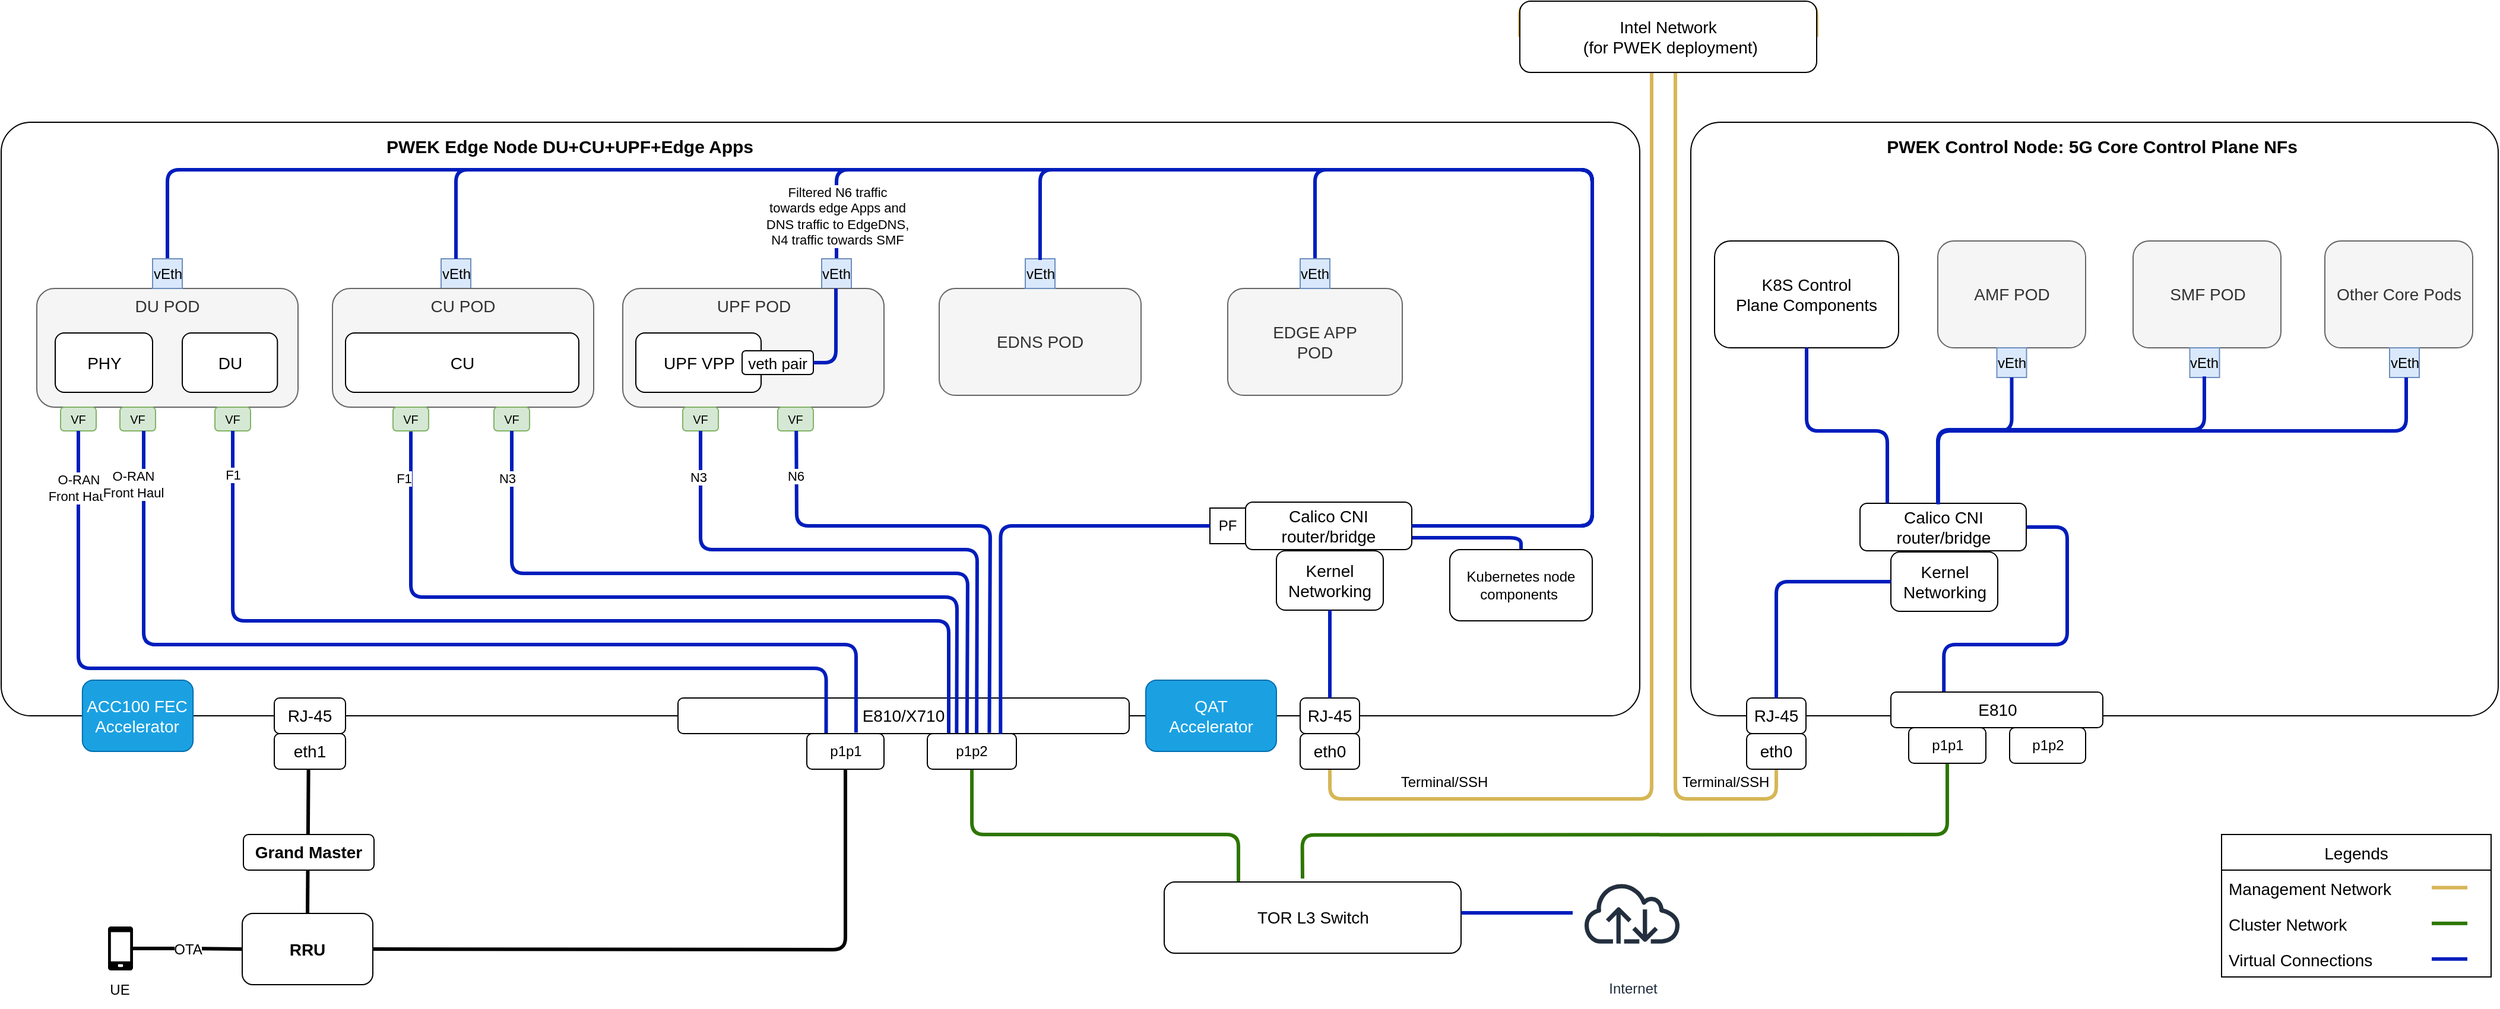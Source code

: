 <mxfile version="20.0.2" type="device"><diagram id="FZH89OPV1URuSBOvsEJ9" name="Page-1"><mxGraphModel dx="2497" dy="149" grid="1" gridSize="10" guides="1" tooltips="1" connect="1" arrows="1" fold="1" page="0" pageScale="1" pageWidth="850" pageHeight="1100" math="0" shadow="0"><root><mxCell id="0"/><mxCell id="1" parent="0"/><mxCell id="tF18ghRwfAUilyW4hajr-1" value="" style="rounded=1;whiteSpace=wrap;html=1;verticalAlign=top;fontSize=13;arcSize=5;" parent="1" vertex="1"><mxGeometry x="-610" y="1280" width="1380" height="500" as="geometry"/></mxCell><mxCell id="V8k-NkwLHBpVEHWcrVRd-5" value="&lt;span style=&quot;font-size: 14px&quot;&gt;E810/X710&lt;/span&gt;" style="rounded=1;whiteSpace=wrap;html=1;" parent="1" vertex="1"><mxGeometry x="-40" y="1765" width="380" height="30" as="geometry"/></mxCell><mxCell id="tF18ghRwfAUilyW4hajr-2" value="PWEK Edge Node DU+CU+UPF+Edge Apps" style="text;html=1;strokeColor=none;fillColor=none;align=center;verticalAlign=middle;whiteSpace=wrap;rounded=0;fontSize=15;fontStyle=1" parent="1" vertex="1"><mxGeometry x="-296" y="1290" width="330" height="20" as="geometry"/></mxCell><mxCell id="tF18ghRwfAUilyW4hajr-3" value="&lt;span style=&quot;font-size: 14px&quot;&gt;RJ-45&lt;/span&gt;" style="rounded=1;whiteSpace=wrap;html=1;" parent="1" vertex="1"><mxGeometry x="-380" y="1765" width="60" height="30" as="geometry"/></mxCell><mxCell id="tF18ghRwfAUilyW4hajr-4" value="EDNS POD" style="rounded=1;whiteSpace=wrap;html=1;fontSize=14;fillColor=#f5f5f5;strokeColor=#666666;verticalAlign=middle;fontColor=#333333;" parent="1" vertex="1"><mxGeometry x="180" y="1420" width="170" height="90" as="geometry"/></mxCell><mxCell id="tF18ghRwfAUilyW4hajr-5" value="EDGE APP&lt;br&gt;POD" style="rounded=1;whiteSpace=wrap;html=1;fontSize=14;fillColor=#f5f5f5;strokeColor=#666666;verticalAlign=middle;fontColor=#333333;" parent="1" vertex="1"><mxGeometry x="423" y="1420" width="147" height="90" as="geometry"/></mxCell><mxCell id="tF18ghRwfAUilyW4hajr-6" value="&lt;font style=&quot;font-size: 14px&quot;&gt;&lt;span&gt;&lt;span style=&quot;font-weight: normal&quot;&gt;QAT&lt;br&gt;Accelerator&lt;/span&gt;&lt;br&gt;&lt;/span&gt;&lt;/font&gt;" style="rounded=1;whiteSpace=wrap;html=1;fillColor=#1ba1e2;strokeColor=#006EAF;fontColor=#ffffff;fontStyle=1" parent="1" vertex="1"><mxGeometry x="354" y="1750" width="110" height="60" as="geometry"/></mxCell><mxCell id="tF18ghRwfAUilyW4hajr-7" value="&lt;font style=&quot;font-size: 14px&quot;&gt;ACC100 FEC&lt;br&gt;Accelerator&lt;br&gt;&lt;/font&gt;" style="rounded=1;whiteSpace=wrap;html=1;fillColor=#1ba1e2;strokeColor=#006EAF;fontColor=#ffffff;" parent="1" vertex="1"><mxGeometry x="-541.58" y="1750" width="93.16" height="60" as="geometry"/></mxCell><mxCell id="tF18ghRwfAUilyW4hajr-8" value="&lt;font style=&quot;font-size: 14px&quot;&gt;&lt;span style=&quot;font-weight: normal&quot;&gt;Kernel Networking&lt;/span&gt;&lt;/font&gt;" style="rounded=1;whiteSpace=wrap;html=1;fontStyle=1" parent="1" vertex="1"><mxGeometry x="464" y="1641" width="90" height="50" as="geometry"/></mxCell><mxCell id="tF18ghRwfAUilyW4hajr-9" style="edgeStyle=orthogonalEdgeStyle;rounded=1;orthogonalLoop=1;jettySize=auto;html=1;entryX=0.5;entryY=1;entryDx=0;entryDy=0;endArrow=none;endFill=0;strokeWidth=3;fillColor=#0050ef;strokeColor=#001DBC;" parent="1" source="tF18ghRwfAUilyW4hajr-15" target="tF18ghRwfAUilyW4hajr-31" edge="1"><mxGeometry relative="1" as="geometry"><Array as="points"><mxPoint x="730" y="1620"/><mxPoint x="730" y="1320"/><mxPoint x="94" y="1320"/></Array></mxGeometry></mxCell><mxCell id="tF18ghRwfAUilyW4hajr-10" value="Filtered N6 traffic&lt;br&gt;towards edge Apps and&lt;br&gt;DNS traffic to EdgeDNS, &lt;br&gt;N4 traffic towards SMF" style="edgeLabel;html=1;align=center;verticalAlign=middle;resizable=0;points=[];" parent="tF18ghRwfAUilyW4hajr-9" vertex="1" connectable="0"><mxGeometry x="0.915" y="-1" relative="1" as="geometry"><mxPoint x="1" y="-11" as="offset"/></mxGeometry></mxCell><mxCell id="tF18ghRwfAUilyW4hajr-11" style="edgeStyle=orthogonalEdgeStyle;rounded=1;orthogonalLoop=1;jettySize=auto;html=1;entryX=0.5;entryY=0;entryDx=0;entryDy=0;endArrow=none;endFill=0;strokeWidth=3;fillColor=#0050ef;strokeColor=#001DBC;" parent="1" source="tF18ghRwfAUilyW4hajr-15" target="tF18ghRwfAUilyW4hajr-32" edge="1"><mxGeometry relative="1" as="geometry"><Array as="points"><mxPoint x="730" y="1620"/><mxPoint x="730" y="1320"/><mxPoint x="497" y="1320"/></Array></mxGeometry></mxCell><mxCell id="tF18ghRwfAUilyW4hajr-12" style="edgeStyle=orthogonalEdgeStyle;rounded=1;orthogonalLoop=1;jettySize=auto;html=1;entryX=0.5;entryY=0;entryDx=0;entryDy=0;endArrow=none;endFill=0;strokeWidth=3;fillColor=#0050ef;strokeColor=#001DBC;" parent="1" source="tF18ghRwfAUilyW4hajr-15" target="tF18ghRwfAUilyW4hajr-33" edge="1"><mxGeometry relative="1" as="geometry"><Array as="points"><mxPoint x="730" y="1620"/><mxPoint x="730" y="1320"/><mxPoint x="-470" y="1320"/></Array></mxGeometry></mxCell><mxCell id="tF18ghRwfAUilyW4hajr-13" style="edgeStyle=orthogonalEdgeStyle;rounded=1;orthogonalLoop=1;jettySize=auto;html=1;strokeWidth=3;endArrow=none;endFill=0;fillColor=#0050ef;strokeColor=#001DBC;entryX=0.5;entryY=0;entryDx=0;entryDy=0;" parent="1" source="tF18ghRwfAUilyW4hajr-15" target="tF18ghRwfAUilyW4hajr-35" edge="1"><mxGeometry relative="1" as="geometry"><Array as="points"><mxPoint x="670" y="1630"/></Array></mxGeometry></mxCell><mxCell id="tF18ghRwfAUilyW4hajr-15" value="&lt;font style=&quot;font-size: 14px&quot;&gt;Calico CNI&lt;br&gt;router/bridge&lt;br&gt;&lt;/font&gt;" style="rounded=1;whiteSpace=wrap;html=1;" parent="1" vertex="1"><mxGeometry x="438" y="1600" width="140" height="40" as="geometry"/></mxCell><mxCell id="tF18ghRwfAUilyW4hajr-16" value="" style="endArrow=none;html=1;strokeWidth=3;fontColor=#050505;entryX=0.5;entryY=0;entryDx=0;entryDy=0;fillColor=#a20025;strokeColor=#000000;exitX=0.48;exitY=1.007;exitDx=0;exitDy=0;exitPerimeter=0;" parent="1" source="tF18ghRwfAUilyW4hajr-55" target="tF18ghRwfAUilyW4hajr-84" edge="1"><mxGeometry width="50" height="50" relative="1" as="geometry"><mxPoint x="-171" y="2060" as="sourcePoint"/><mxPoint x="-355" y="2020" as="targetPoint"/><Array as="points"/></mxGeometry></mxCell><mxCell id="tF18ghRwfAUilyW4hajr-17" value="&lt;font style=&quot;font-size: 14px&quot;&gt;RJ-45&lt;br&gt;&lt;/font&gt;" style="rounded=1;whiteSpace=wrap;html=1;" parent="1" vertex="1"><mxGeometry x="484" y="1765" width="50" height="30" as="geometry"/></mxCell><mxCell id="tF18ghRwfAUilyW4hajr-19" style="edgeStyle=orthogonalEdgeStyle;rounded=1;orthogonalLoop=1;jettySize=auto;html=1;entryX=0.25;entryY=0;entryDx=0;entryDy=0;endArrow=none;endFill=0;strokeWidth=3;fillColor=#60a917;strokeColor=#2D7600;exitX=0.5;exitY=1;exitDx=0;exitDy=0;" parent="1" source="V8k-NkwLHBpVEHWcrVRd-10" target="tF18ghRwfAUilyW4hajr-28" edge="1"><mxGeometry relative="1" as="geometry"><Array as="points"><mxPoint x="208" y="1880"/><mxPoint x="432" y="1880"/></Array></mxGeometry></mxCell><mxCell id="tF18ghRwfAUilyW4hajr-20" value="DU POD" style="rounded=1;whiteSpace=wrap;html=1;fontSize=14;fillColor=#f5f5f5;strokeColor=#666666;verticalAlign=top;fontColor=#333333;horizontal=1;" parent="1" vertex="1"><mxGeometry x="-580" y="1420" width="220" height="100" as="geometry"/></mxCell><mxCell id="tF18ghRwfAUilyW4hajr-21" value="PHY" style="rounded=1;whiteSpace=wrap;html=1;fontSize=14;verticalAlign=middle;" parent="1" vertex="1"><mxGeometry x="-564.5" y="1457.5" width="82" height="50" as="geometry"/></mxCell><mxCell id="tF18ghRwfAUilyW4hajr-22" value="DU" style="rounded=1;whiteSpace=wrap;html=1;fontSize=14;verticalAlign=middle;" parent="1" vertex="1"><mxGeometry x="-457.5" y="1457.5" width="80.16" height="50" as="geometry"/></mxCell><mxCell id="tF18ghRwfAUilyW4hajr-23" value="&lt;font style=&quot;font-size: 10px&quot;&gt;VF&lt;/font&gt;" style="rounded=1;whiteSpace=wrap;html=1;fillColor=#d5e8d4;strokeColor=#82b366;" parent="1" vertex="1"><mxGeometry x="-430" y="1520" width="30" height="20" as="geometry"/></mxCell><mxCell id="tF18ghRwfAUilyW4hajr-24" value="&lt;font style=&quot;font-size: 10px&quot;&gt;VF&lt;/font&gt;" style="rounded=1;whiteSpace=wrap;html=1;fillColor=#d5e8d4;strokeColor=#82b366;" parent="1" vertex="1"><mxGeometry x="-510" y="1520" width="30" height="20" as="geometry"/></mxCell><mxCell id="tF18ghRwfAUilyW4hajr-25" value="" style="endArrow=none;html=1;strokeColor=#001DBC;strokeWidth=3;fontColor=#050505;entryX=0.5;entryY=1;entryDx=0;entryDy=0;fillColor=#60a917;exitX=0.24;exitY=0;exitDx=0;exitDy=0;exitPerimeter=0;" parent="1" source="V8k-NkwLHBpVEHWcrVRd-10" target="tF18ghRwfAUilyW4hajr-23" edge="1"><mxGeometry width="50" height="50" relative="1" as="geometry"><mxPoint x="-202" y="1810" as="sourcePoint"/><mxPoint x="-535.46" y="1528.1" as="targetPoint"/><Array as="points"><mxPoint x="188" y="1700"/><mxPoint x="-415" y="1700"/></Array></mxGeometry></mxCell><mxCell id="tF18ghRwfAUilyW4hajr-26" value="" style="endArrow=none;html=1;strokeColor=#001DBC;strokeWidth=3;fontColor=#050505;entryX=0.5;entryY=1;entryDx=0;entryDy=0;fillColor=#60a917;exitX=0.329;exitY=0.049;exitDx=0;exitDy=0;exitPerimeter=0;" parent="1" source="V8k-NkwLHBpVEHWcrVRd-10" target="tF18ghRwfAUilyW4hajr-39" edge="1"><mxGeometry width="50" height="50" relative="1" as="geometry"><mxPoint x="-190" y="1810" as="sourcePoint"/><mxPoint x="-258.5" y="1540" as="targetPoint"/><Array as="points"><mxPoint x="195" y="1680"/><mxPoint x="-265" y="1680"/><mxPoint x="-265" y="1620"/></Array></mxGeometry></mxCell><mxCell id="tF18ghRwfAUilyW4hajr-27" value="F1" style="edgeLabel;html=1;align=center;verticalAlign=middle;resizable=0;points=[];" parent="tF18ghRwfAUilyW4hajr-26" vertex="1" connectable="0"><mxGeometry x="0.041" y="1" relative="1" as="geometry"><mxPoint x="-210" y="-101" as="offset"/></mxGeometry></mxCell><mxCell id="tF18ghRwfAUilyW4hajr-28" value="&lt;span style=&quot;font-size: 14px&quot;&gt;TOR L3 Switch&lt;/span&gt;" style="rounded=1;whiteSpace=wrap;html=1;" parent="1" vertex="1"><mxGeometry x="369.5" y="1920" width="250" height="60" as="geometry"/></mxCell><mxCell id="tF18ghRwfAUilyW4hajr-29" value="&lt;font style=&quot;font-size: 10px&quot;&gt;VF&lt;/font&gt;" style="rounded=1;whiteSpace=wrap;html=1;fillColor=#d5e8d4;strokeColor=#82b366;" parent="1" vertex="1"><mxGeometry x="-560" y="1520" width="30" height="20" as="geometry"/></mxCell><mxCell id="tF18ghRwfAUilyW4hajr-30" value="vEth" style="whiteSpace=wrap;html=1;aspect=fixed;fillColor=#dae8fc;strokeColor=#6c8ebf;" parent="1" vertex="1"><mxGeometry x="-239.5" y="1395" width="25" height="25" as="geometry"/></mxCell><mxCell id="tF18ghRwfAUilyW4hajr-31" value="vEth" style="whiteSpace=wrap;html=1;aspect=fixed;fillColor=#dae8fc;strokeColor=#6c8ebf;" parent="1" vertex="1"><mxGeometry x="81" y="1395" width="25" height="25" as="geometry"/></mxCell><mxCell id="tF18ghRwfAUilyW4hajr-32" value="vEth" style="whiteSpace=wrap;html=1;aspect=fixed;fillColor=#dae8fc;strokeColor=#6c8ebf;" parent="1" vertex="1"><mxGeometry x="484" y="1395" width="25" height="25" as="geometry"/></mxCell><mxCell id="tF18ghRwfAUilyW4hajr-33" value="vEth" style="whiteSpace=wrap;html=1;aspect=fixed;fillColor=#dae8fc;strokeColor=#6c8ebf;" parent="1" vertex="1"><mxGeometry x="-482.5" y="1395" width="25" height="25" as="geometry"/></mxCell><mxCell id="tF18ghRwfAUilyW4hajr-34" value="Terminal/SSH" style="text;html=1;align=center;verticalAlign=middle;resizable=0;points=[];autosize=1;" parent="1" vertex="1"><mxGeometry x="560" y="1826" width="90" height="20" as="geometry"/></mxCell><mxCell id="tF18ghRwfAUilyW4hajr-35" value="Kubernetes node components&amp;nbsp;" style="rounded=1;whiteSpace=wrap;html=1;" parent="1" vertex="1"><mxGeometry x="610" y="1640" width="120" height="60" as="geometry"/></mxCell><mxCell id="tF18ghRwfAUilyW4hajr-36" style="edgeStyle=orthogonalEdgeStyle;rounded=1;orthogonalLoop=1;jettySize=auto;html=1;endArrow=none;endFill=0;strokeWidth=3;fillColor=#0050ef;strokeColor=#001DBC;exitX=0.5;exitY=0;exitDx=0;exitDy=0;" parent="1" source="tF18ghRwfAUilyW4hajr-30" edge="1"><mxGeometry relative="1" as="geometry"><mxPoint x="-93" y="1520" as="sourcePoint"/><mxPoint x="730" y="1350" as="targetPoint"/><Array as="points"><mxPoint x="-227" y="1320"/><mxPoint x="730" y="1320"/></Array></mxGeometry></mxCell><mxCell id="tF18ghRwfAUilyW4hajr-37" value="CU POD" style="rounded=1;whiteSpace=wrap;html=1;fontSize=14;fillColor=#f5f5f5;strokeColor=#666666;verticalAlign=top;fontColor=#333333;horizontal=1;" parent="1" vertex="1"><mxGeometry x="-331" y="1420" width="220" height="100" as="geometry"/></mxCell><mxCell id="tF18ghRwfAUilyW4hajr-38" value="CU" style="rounded=1;whiteSpace=wrap;html=1;fontSize=14;verticalAlign=middle;" parent="1" vertex="1"><mxGeometry x="-320" y="1457.5" width="196.5" height="50" as="geometry"/></mxCell><mxCell id="tF18ghRwfAUilyW4hajr-39" value="&lt;font style=&quot;font-size: 10px&quot;&gt;VF&lt;/font&gt;" style="rounded=1;whiteSpace=wrap;html=1;fillColor=#d5e8d4;strokeColor=#82b366;" parent="1" vertex="1"><mxGeometry x="-280" y="1520" width="30" height="20" as="geometry"/></mxCell><mxCell id="tF18ghRwfAUilyW4hajr-40" value="&lt;font style=&quot;font-size: 10px&quot;&gt;VF&lt;/font&gt;" style="rounded=1;whiteSpace=wrap;html=1;fillColor=#d5e8d4;strokeColor=#82b366;" parent="1" vertex="1"><mxGeometry x="-195" y="1520" width="30" height="20" as="geometry"/></mxCell><mxCell id="tF18ghRwfAUilyW4hajr-41" value="" style="endArrow=none;html=1;strokeColor=#001DBC;strokeWidth=3;fontColor=#050505;entryX=0.5;entryY=1;entryDx=0;entryDy=0;fillColor=#60a917;exitX=0.445;exitY=0.056;exitDx=0;exitDy=0;exitPerimeter=0;" parent="1" source="V8k-NkwLHBpVEHWcrVRd-10" target="tF18ghRwfAUilyW4hajr-40" edge="1"><mxGeometry width="50" height="50" relative="1" as="geometry"><mxPoint x="-170" y="1810" as="sourcePoint"/><mxPoint x="-203.5" y="1540" as="targetPoint"/><Array as="points"><mxPoint x="204" y="1660"/><mxPoint x="-180" y="1660"/></Array></mxGeometry></mxCell><mxCell id="tF18ghRwfAUilyW4hajr-42" value="N3" style="edgeLabel;html=1;align=center;verticalAlign=middle;resizable=0;points=[];" parent="tF18ghRwfAUilyW4hajr-41" vertex="1" connectable="0"><mxGeometry x="0.558" y="2" relative="1" as="geometry"><mxPoint x="-26" y="-82" as="offset"/></mxGeometry></mxCell><mxCell id="tF18ghRwfAUilyW4hajr-43" value="UPF POD" style="rounded=1;whiteSpace=wrap;html=1;fontSize=14;fillColor=#f5f5f5;strokeColor=#666666;verticalAlign=top;fontColor=#333333;horizontal=1;" parent="1" vertex="1"><mxGeometry x="-86.5" y="1420" width="220" height="100" as="geometry"/></mxCell><mxCell id="tF18ghRwfAUilyW4hajr-44" value="UPF VPP" style="rounded=1;whiteSpace=wrap;html=1;fontSize=14;verticalAlign=middle;" parent="1" vertex="1"><mxGeometry x="-75.5" y="1457.5" width="105.5" height="50" as="geometry"/></mxCell><mxCell id="tF18ghRwfAUilyW4hajr-45" value="&lt;font style=&quot;font-size: 10px&quot;&gt;VF&lt;/font&gt;" style="rounded=1;whiteSpace=wrap;html=1;fillColor=#d5e8d4;strokeColor=#82b366;" parent="1" vertex="1"><mxGeometry x="-36" y="1520" width="30" height="20" as="geometry"/></mxCell><mxCell id="tF18ghRwfAUilyW4hajr-46" value="&lt;font style=&quot;font-size: 10px&quot;&gt;VF&lt;/font&gt;" style="rounded=1;whiteSpace=wrap;html=1;fillColor=#d5e8d4;strokeColor=#82b366;" parent="1" vertex="1"><mxGeometry x="44" y="1520" width="30" height="20" as="geometry"/></mxCell><mxCell id="tF18ghRwfAUilyW4hajr-47" value="vEth" style="whiteSpace=wrap;html=1;aspect=fixed;fillColor=#dae8fc;strokeColor=#6c8ebf;" parent="1" vertex="1"><mxGeometry x="252.5" y="1395" width="25" height="25" as="geometry"/></mxCell><mxCell id="tF18ghRwfAUilyW4hajr-48" style="edgeStyle=orthogonalEdgeStyle;rounded=1;orthogonalLoop=1;jettySize=auto;html=1;endArrow=none;endFill=0;strokeWidth=3;fillColor=#0050ef;strokeColor=#001DBC;exitX=1;exitY=0.5;exitDx=0;exitDy=0;" parent="1" source="tF18ghRwfAUilyW4hajr-15" edge="1"><mxGeometry relative="1" as="geometry"><Array as="points"><mxPoint x="730" y="1620"/><mxPoint x="730" y="1320"/><mxPoint x="265" y="1320"/></Array><mxPoint x="351.96" y="1573.983" as="sourcePoint"/><mxPoint x="264.96" y="1395.96" as="targetPoint"/></mxGeometry></mxCell><mxCell id="tF18ghRwfAUilyW4hajr-49" value="" style="endArrow=none;html=1;strokeColor=#001DBC;strokeWidth=3;fontColor=#050505;entryX=0.5;entryY=1;entryDx=0;entryDy=0;fillColor=#60a917;exitX=0.554;exitY=0.036;exitDx=0;exitDy=0;exitPerimeter=0;" parent="1" source="V8k-NkwLHBpVEHWcrVRd-10" target="tF18ghRwfAUilyW4hajr-45" edge="1"><mxGeometry width="50" height="50" relative="1" as="geometry"><mxPoint x="-150" y="1810" as="sourcePoint"/><mxPoint x="-175" y="1550" as="targetPoint"/><Array as="points"><mxPoint x="212" y="1640"/><mxPoint x="-21" y="1640"/></Array></mxGeometry></mxCell><mxCell id="tF18ghRwfAUilyW4hajr-50" value="N3" style="edgeLabel;html=1;align=center;verticalAlign=middle;resizable=0;points=[];" parent="tF18ghRwfAUilyW4hajr-49" vertex="1" connectable="0"><mxGeometry x="0.754" y="2" relative="1" as="geometry"><mxPoint y="-21" as="offset"/></mxGeometry></mxCell><mxCell id="tF18ghRwfAUilyW4hajr-51" value="" style="endArrow=none;html=1;strokeColor=#001DBC;strokeWidth=3;fontColor=#050505;entryX=0.5;entryY=1;entryDx=0;entryDy=0;fillColor=#60a917;exitX=0.696;exitY=-0.022;exitDx=0;exitDy=0;exitPerimeter=0;" parent="1" source="V8k-NkwLHBpVEHWcrVRd-10" edge="1"><mxGeometry width="50" height="50" relative="1" as="geometry"><mxPoint x="-150" y="1810" as="sourcePoint"/><mxPoint x="59.63" y="1540" as="targetPoint"/><Array as="points"><mxPoint x="223" y="1620"/><mxPoint x="60" y="1620"/></Array></mxGeometry></mxCell><mxCell id="tF18ghRwfAUilyW4hajr-52" value="N6" style="edgeLabel;html=1;align=center;verticalAlign=middle;resizable=0;points=[];" parent="tF18ghRwfAUilyW4hajr-51" vertex="1" connectable="0"><mxGeometry x="0.732" y="-2" relative="1" as="geometry"><mxPoint x="-3" y="-18" as="offset"/></mxGeometry></mxCell><mxCell id="tF18ghRwfAUilyW4hajr-55" value="&lt;font style=&quot;font-size: 14px;&quot;&gt;eth1&lt;/font&gt;" style="rounded=1;whiteSpace=wrap;html=1;" parent="1" vertex="1"><mxGeometry x="-380" y="1795" width="60" height="30" as="geometry"/></mxCell><mxCell id="tF18ghRwfAUilyW4hajr-57" style="edgeStyle=orthogonalEdgeStyle;rounded=1;orthogonalLoop=1;jettySize=auto;html=1;entryX=0.25;entryY=0;entryDx=0;entryDy=0;endArrow=none;endFill=0;strokeWidth=3;fillColor=#0050ef;strokeColor=#001DBC;exitX=0.5;exitY=1;exitDx=0;exitDy=0;" parent="1" source="tF18ghRwfAUilyW4hajr-29" target="V8k-NkwLHBpVEHWcrVRd-9" edge="1"><mxGeometry relative="1" as="geometry"><mxPoint x="-526.947" y="1690" as="sourcePoint"/><mxPoint x="-412.99" y="1770" as="targetPoint"/><Array as="points"><mxPoint x="-545" y="1740"/><mxPoint x="85" y="1740"/></Array></mxGeometry></mxCell><mxCell id="tF18ghRwfAUilyW4hajr-58" value="O-RAN&lt;br&gt;Front Haul" style="edgeLabel;html=1;align=center;verticalAlign=middle;resizable=0;points=[];" parent="tF18ghRwfAUilyW4hajr-57" vertex="1" connectable="0"><mxGeometry x="-0.709" y="-2" relative="1" as="geometry"><mxPoint x="2" y="-81" as="offset"/></mxGeometry></mxCell><mxCell id="tF18ghRwfAUilyW4hajr-59" style="edgeStyle=orthogonalEdgeStyle;rounded=1;orthogonalLoop=1;jettySize=auto;html=1;entryX=0.638;entryY=-0.028;entryDx=0;entryDy=0;endArrow=none;endFill=0;strokeWidth=3;fillColor=#0050ef;strokeColor=#001DBC;entryPerimeter=0;" parent="1" target="V8k-NkwLHBpVEHWcrVRd-9" edge="1"><mxGeometry relative="1" as="geometry"><mxPoint x="-490" y="1540" as="sourcePoint"/><mxPoint x="-335" y="1810" as="targetPoint"/><Array as="points"><mxPoint x="-490" y="1720"/><mxPoint x="110" y="1720"/></Array></mxGeometry></mxCell><mxCell id="tF18ghRwfAUilyW4hajr-60" value="O-RAN&lt;br&gt;Front Haul" style="edgeLabel;html=1;align=center;verticalAlign=middle;resizable=0;points=[];" parent="tF18ghRwfAUilyW4hajr-59" vertex="1" connectable="0"><mxGeometry x="-0.585" y="-2" relative="1" as="geometry"><mxPoint x="-7" y="-132" as="offset"/></mxGeometry></mxCell><mxCell id="tF18ghRwfAUilyW4hajr-61" value="Internet" style="outlineConnect=0;fontColor=#232F3E;gradientColor=none;strokeColor=#232F3E;fillColor=#ffffff;dashed=0;verticalLabelPosition=bottom;verticalAlign=top;align=center;html=1;fontSize=12;fontStyle=0;aspect=fixed;shape=mxgraph.aws4.resourceIcon;resIcon=mxgraph.aws4.internet;sketch=0;" parent="1" vertex="1"><mxGeometry x="713.5" y="1896" width="100" height="100" as="geometry"/></mxCell><mxCell id="tF18ghRwfAUilyW4hajr-62" value="" style="edgeStyle=orthogonalEdgeStyle;rounded=1;orthogonalLoop=1;jettySize=auto;html=1;endArrow=none;endFill=0;strokeWidth=3;fillColor=#0050ef;strokeColor=#001DBC;" parent="1" source="tF18ghRwfAUilyW4hajr-28" target="tF18ghRwfAUilyW4hajr-61" edge="1"><mxGeometry relative="1" as="geometry"><mxPoint x="619.5" y="1950" as="sourcePoint"/><mxPoint x="863.5" y="1950" as="targetPoint"/><Array as="points"><mxPoint x="633.5" y="1946"/><mxPoint x="633.5" y="1946"/></Array></mxGeometry></mxCell><mxCell id="tF18ghRwfAUilyW4hajr-63" value="&lt;font style=&quot;font-size: 13px;&quot;&gt;veth pair&lt;/font&gt;" style="rounded=1;whiteSpace=wrap;html=1;fontSize=13;" parent="1" vertex="1"><mxGeometry x="14" y="1472.5" width="60" height="20" as="geometry"/></mxCell><mxCell id="tF18ghRwfAUilyW4hajr-64" style="edgeStyle=orthogonalEdgeStyle;rounded=1;orthogonalLoop=1;jettySize=auto;html=1;strokeWidth=3;endArrow=none;endFill=0;fillColor=#0050ef;strokeColor=#001DBC;entryX=1;entryY=0.5;entryDx=0;entryDy=0;" parent="1" target="tF18ghRwfAUilyW4hajr-63" edge="1"><mxGeometry relative="1" as="geometry"><Array as="points"><mxPoint x="93" y="1483"/></Array><mxPoint x="93" y="1420" as="sourcePoint"/><mxPoint x="185" y="1430" as="targetPoint"/></mxGeometry></mxCell><mxCell id="tF18ghRwfAUilyW4hajr-65" value="PF" style="rounded=0;whiteSpace=wrap;html=1;" parent="1" vertex="1"><mxGeometry x="408" y="1605" width="30" height="30" as="geometry"/></mxCell><mxCell id="tF18ghRwfAUilyW4hajr-66" value="" style="rounded=1;whiteSpace=wrap;html=1;verticalAlign=top;fontSize=13;arcSize=5;" parent="1" vertex="1"><mxGeometry x="813" y="1280" width="680" height="500" as="geometry"/></mxCell><mxCell id="tF18ghRwfAUilyW4hajr-67" value="PWEK Control Node: 5G Core Control Plane NFs" style="text;html=1;strokeColor=none;fillColor=none;align=center;verticalAlign=middle;whiteSpace=wrap;rounded=0;fontSize=15;fontStyle=1" parent="1" vertex="1"><mxGeometry x="962.5" y="1290" width="376" height="20" as="geometry"/></mxCell><mxCell id="tF18ghRwfAUilyW4hajr-68" value="AMF POD" style="rounded=1;whiteSpace=wrap;html=1;fontSize=14;fillColor=#f5f5f5;strokeColor=#666666;verticalAlign=middle;fontColor=#333333;" parent="1" vertex="1"><mxGeometry x="1021" y="1380" width="124.5" height="90" as="geometry"/></mxCell><mxCell id="tF18ghRwfAUilyW4hajr-69" style="edgeStyle=orthogonalEdgeStyle;rounded=1;orthogonalLoop=1;jettySize=auto;html=1;entryX=0.25;entryY=0;entryDx=0;entryDy=0;endArrow=none;endFill=0;strokeWidth=3;fillColor=#0050ef;strokeColor=#001DBC;exitX=1;exitY=0.5;exitDx=0;exitDy=0;" parent="1" source="tF18ghRwfAUilyW4hajr-71" target="tF18ghRwfAUilyW4hajr-92" edge="1"><mxGeometry relative="1" as="geometry"><mxPoint x="571.572" y="1818.01" as="targetPoint"/><Array as="points"><mxPoint x="1130" y="1621"/><mxPoint x="1130" y="1720"/><mxPoint x="1026" y="1720"/></Array></mxGeometry></mxCell><mxCell id="tF18ghRwfAUilyW4hajr-70" value="&lt;font style=&quot;font-size: 14px&quot;&gt;&lt;span style=&quot;font-weight: normal&quot;&gt;Kernel Networking&lt;/span&gt;&lt;/font&gt;" style="rounded=1;whiteSpace=wrap;html=1;fontStyle=1" parent="1" vertex="1"><mxGeometry x="981.5" y="1642" width="90" height="50" as="geometry"/></mxCell><mxCell id="tF18ghRwfAUilyW4hajr-71" value="&lt;font style=&quot;font-size: 14px&quot;&gt;Calico CNI&lt;br&gt;router/bridge&lt;br&gt;&lt;/font&gt;" style="rounded=1;whiteSpace=wrap;html=1;" parent="1" vertex="1"><mxGeometry x="955.5" y="1601" width="140" height="40" as="geometry"/></mxCell><mxCell id="tF18ghRwfAUilyW4hajr-72" value="&lt;font style=&quot;font-size: 14px&quot;&gt;RJ-45&lt;br&gt;&lt;/font&gt;" style="rounded=1;whiteSpace=wrap;html=1;" parent="1" vertex="1"><mxGeometry x="860" y="1765" width="50" height="30" as="geometry"/></mxCell><mxCell id="tF18ghRwfAUilyW4hajr-73" value="K8S Control &lt;br&gt;Plane Components" style="rounded=1;whiteSpace=wrap;html=1;fontSize=14;verticalAlign=middle;" parent="1" vertex="1"><mxGeometry x="833" y="1380" width="155" height="90" as="geometry"/></mxCell><mxCell id="tF18ghRwfAUilyW4hajr-74" value="vEth" style="whiteSpace=wrap;html=1;aspect=fixed;fillColor=#dae8fc;strokeColor=#6c8ebf;" parent="1" vertex="1"><mxGeometry x="1070.75" y="1470" width="25" height="25" as="geometry"/></mxCell><mxCell id="tF18ghRwfAUilyW4hajr-75" value="Terminal/SSH" style="text;html=1;align=center;verticalAlign=middle;resizable=0;points=[];autosize=1;" parent="1" vertex="1"><mxGeometry x="797" y="1826" width="90" height="20" as="geometry"/></mxCell><mxCell id="tF18ghRwfAUilyW4hajr-76" value="SMF POD" style="rounded=1;whiteSpace=wrap;html=1;fontSize=14;fillColor=#f5f5f5;strokeColor=#666666;verticalAlign=middle;fontColor=#333333;" parent="1" vertex="1"><mxGeometry x="1185.5" y="1380" width="124.5" height="90" as="geometry"/></mxCell><mxCell id="tF18ghRwfAUilyW4hajr-77" value="Other Core Pods" style="rounded=1;whiteSpace=wrap;html=1;fontSize=14;fillColor=#f5f5f5;strokeColor=#666666;verticalAlign=middle;fontColor=#333333;" parent="1" vertex="1"><mxGeometry x="1347" y="1380" width="124.5" height="90" as="geometry"/></mxCell><mxCell id="tF18ghRwfAUilyW4hajr-78" value="vEth" style="whiteSpace=wrap;html=1;aspect=fixed;fillColor=#dae8fc;strokeColor=#6c8ebf;" parent="1" vertex="1"><mxGeometry x="1233.25" y="1470" width="25" height="25" as="geometry"/></mxCell><mxCell id="tF18ghRwfAUilyW4hajr-79" value="vEth" style="whiteSpace=wrap;html=1;aspect=fixed;fillColor=#dae8fc;strokeColor=#6c8ebf;" parent="1" vertex="1"><mxGeometry x="1401.5" y="1470" width="25" height="25" as="geometry"/></mxCell><mxCell id="tF18ghRwfAUilyW4hajr-80" style="edgeStyle=orthogonalEdgeStyle;rounded=1;orthogonalLoop=1;jettySize=auto;html=1;strokeWidth=3;endArrow=none;endFill=0;fillColor=#0050ef;strokeColor=#001DBC;entryX=0.167;entryY=-0.004;entryDx=0;entryDy=0;exitX=0.5;exitY=1;exitDx=0;exitDy=0;entryPerimeter=0;" parent="1" source="tF18ghRwfAUilyW4hajr-73" target="tF18ghRwfAUilyW4hajr-71" edge="1"><mxGeometry relative="1" as="geometry"><Array as="points"><mxPoint x="910.5" y="1540"/><mxPoint x="978.5" y="1540"/><mxPoint x="978.5" y="1600"/></Array><mxPoint x="864.5" y="1570" as="sourcePoint"/><mxPoint x="956.5" y="1580" as="targetPoint"/></mxGeometry></mxCell><mxCell id="tF18ghRwfAUilyW4hajr-81" style="edgeStyle=orthogonalEdgeStyle;rounded=1;orthogonalLoop=1;jettySize=auto;html=1;strokeWidth=3;endArrow=none;endFill=0;fillColor=#0050ef;strokeColor=#001DBC;entryX=0.471;entryY=0.021;entryDx=0;entryDy=0;exitX=0.5;exitY=1;exitDx=0;exitDy=0;entryPerimeter=0;" parent="1" source="tF18ghRwfAUilyW4hajr-74" target="tF18ghRwfAUilyW4hajr-71" edge="1"><mxGeometry relative="1" as="geometry"><Array as="points"><mxPoint x="1083.5" y="1540"/><mxPoint x="1021.5" y="1540"/></Array><mxPoint x="591.5" y="1650" as="sourcePoint"/><mxPoint x="683.5" y="1660" as="targetPoint"/></mxGeometry></mxCell><mxCell id="tF18ghRwfAUilyW4hajr-82" style="edgeStyle=orthogonalEdgeStyle;rounded=1;orthogonalLoop=1;jettySize=auto;html=1;strokeWidth=3;endArrow=none;endFill=0;fillColor=#0050ef;strokeColor=#001DBC;entryX=0.471;entryY=0.021;entryDx=0;entryDy=0;entryPerimeter=0;" parent="1" edge="1"><mxGeometry relative="1" as="geometry"><Array as="points"><mxPoint x="1245.5" y="1539"/><mxPoint x="1021.5" y="1539"/></Array><mxPoint x="1245.5" y="1494.16" as="sourcePoint"/><mxPoint x="1021.04" y="1600" as="targetPoint"/></mxGeometry></mxCell><mxCell id="tF18ghRwfAUilyW4hajr-83" style="edgeStyle=orthogonalEdgeStyle;rounded=1;orthogonalLoop=1;jettySize=auto;html=1;strokeWidth=3;endArrow=none;endFill=0;fillColor=#0050ef;strokeColor=#001DBC;entryX=0.471;entryY=0.021;entryDx=0;entryDy=0;entryPerimeter=0;" parent="1" edge="1"><mxGeometry relative="1" as="geometry"><Array as="points"><mxPoint x="1415.5" y="1495"/><mxPoint x="1415.5" y="1540"/><mxPoint x="1021.5" y="1540"/></Array><mxPoint x="1415.5" y="1495" as="sourcePoint"/><mxPoint x="1021.04" y="1600.84" as="targetPoint"/></mxGeometry></mxCell><mxCell id="tF18ghRwfAUilyW4hajr-84" value="&lt;font style=&quot;font-size: 14px&quot;&gt;&lt;b&gt;RRU&lt;br&gt;&lt;/b&gt;&lt;/font&gt;" style="rounded=1;whiteSpace=wrap;html=1;" parent="1" vertex="1"><mxGeometry x="-407" y="1946.5" width="110" height="60" as="geometry"/></mxCell><mxCell id="tF18ghRwfAUilyW4hajr-85" value="&lt;font style=&quot;font-size: 14px&quot;&gt;&lt;b&gt;Grand Master&lt;br&gt;&lt;/b&gt;&lt;/font&gt;" style="rounded=1;whiteSpace=wrap;html=1;" parent="1" vertex="1"><mxGeometry x="-406" y="1880" width="110" height="30" as="geometry"/></mxCell><mxCell id="tF18ghRwfAUilyW4hajr-86" value="" style="endArrow=none;html=1;strokeWidth=3;fontColor=#050505;entryX=1;entryY=0.5;entryDx=0;entryDy=0;fillColor=#a20025;strokeColor=#000000;exitX=0.5;exitY=1;exitDx=0;exitDy=0;" parent="1" source="V8k-NkwLHBpVEHWcrVRd-9" target="tF18ghRwfAUilyW4hajr-84" edge="1"><mxGeometry width="50" height="50" relative="1" as="geometry"><mxPoint x="-343.8" y="1846.71" as="sourcePoint"/><mxPoint x="-345" y="1996.5" as="targetPoint"/><Array as="points"><mxPoint x="101" y="1977"/></Array></mxGeometry></mxCell><mxCell id="tF18ghRwfAUilyW4hajr-87" value="&lt;font style=&quot;font-size: 12px&quot;&gt;OTA&lt;/font&gt;" style="edgeStyle=orthogonalEdgeStyle;rounded=0;orthogonalLoop=1;jettySize=auto;html=1;entryX=0;entryY=0.5;entryDx=0;entryDy=0;endArrow=none;endFill=0;strokeWidth=3;" parent="1" source="tF18ghRwfAUilyW4hajr-88" target="tF18ghRwfAUilyW4hajr-84" edge="1"><mxGeometry relative="1" as="geometry"/></mxCell><mxCell id="tF18ghRwfAUilyW4hajr-88" value="" style="sketch=0;pointerEvents=1;shadow=0;dashed=0;html=1;strokeColor=none;fillColor=#000000;labelPosition=center;verticalLabelPosition=bottom;verticalAlign=top;outlineConnect=0;align=center;shape=mxgraph.office.devices.cell_phone_generic;" parent="1" vertex="1"><mxGeometry x="-520" y="1957.5" width="21" height="37" as="geometry"/></mxCell><mxCell id="tF18ghRwfAUilyW4hajr-89" value="UE" style="text;html=1;strokeColor=none;fillColor=none;align=center;verticalAlign=middle;whiteSpace=wrap;rounded=0;" parent="1" vertex="1"><mxGeometry x="-540" y="1996" width="60" height="30" as="geometry"/></mxCell><mxCell id="tF18ghRwfAUilyW4hajr-91" value="" style="endArrow=none;html=1;strokeWidth=3;fontColor=#050505;entryX=0.451;entryY=-0.055;entryDx=0;entryDy=0;fillColor=#a20025;strokeColor=#2D7600;exitX=0.5;exitY=1;exitDx=0;exitDy=0;entryPerimeter=0;" parent="1" source="tF18ghRwfAUilyW4hajr-95" edge="1"><mxGeometry width="50" height="50" relative="1" as="geometry"><mxPoint x="1095.25" y="1780.0" as="sourcePoint"/><mxPoint x="486" y="1917.12" as="targetPoint"/><Array as="points"><mxPoint x="1029" y="1880"/><mxPoint x="485.75" y="1880.42"/></Array></mxGeometry></mxCell><mxCell id="tF18ghRwfAUilyW4hajr-92" value="&lt;span style=&quot;font-size: 14px&quot;&gt;E810&lt;/span&gt;" style="rounded=1;whiteSpace=wrap;html=1;" parent="1" vertex="1"><mxGeometry x="981.5" y="1760" width="178.5" height="30" as="geometry"/></mxCell><mxCell id="tF18ghRwfAUilyW4hajr-93" value="p1p2" style="rounded=1;whiteSpace=wrap;html=1;" parent="1" vertex="1"><mxGeometry x="1081.5" y="1790" width="64" height="30" as="geometry"/></mxCell><mxCell id="tF18ghRwfAUilyW4hajr-95" value="p1p1" style="rounded=1;whiteSpace=wrap;html=1;" parent="1" vertex="1"><mxGeometry x="996.5" y="1790" width="65" height="30" as="geometry"/></mxCell><mxCell id="tF18ghRwfAUilyW4hajr-97" style="edgeStyle=orthogonalEdgeStyle;rounded=1;orthogonalLoop=1;jettySize=auto;html=1;endArrow=none;endFill=0;strokeWidth=3;fillColor=#fff2cc;strokeColor=#d6b656;exitX=0.5;exitY=1;exitDx=0;exitDy=0;entryX=1;entryY=0.5;entryDx=0;entryDy=0;" parent="1" source="tF18ghRwfAUilyW4hajr-72" target="tF18ghRwfAUilyW4hajr-99" edge="1"><mxGeometry relative="1" as="geometry"><mxPoint x="960" y="2080" as="targetPoint"/><Array as="points"><mxPoint x="885" y="1850"/><mxPoint x="800" y="1850"/><mxPoint x="800" y="1180"/></Array><mxPoint x="1033.647" y="1702" as="sourcePoint"/></mxGeometry></mxCell><mxCell id="tF18ghRwfAUilyW4hajr-98" style="edgeStyle=orthogonalEdgeStyle;rounded=1;orthogonalLoop=1;jettySize=auto;html=1;endArrow=none;endFill=0;strokeWidth=3;fillColor=#fff2cc;strokeColor=#d6b656;exitX=0.5;exitY=1;exitDx=0;exitDy=0;entryX=0;entryY=0.5;entryDx=0;entryDy=0;" parent="1" source="tF18ghRwfAUilyW4hajr-17" target="tF18ghRwfAUilyW4hajr-99" edge="1"><mxGeometry relative="1" as="geometry"><mxPoint x="350" y="2090" as="targetPoint"/><Array as="points"><mxPoint x="509" y="1850"/><mxPoint x="780" y="1850"/><mxPoint x="780" y="1180"/></Array><mxPoint x="1419.25" y="1815" as="sourcePoint"/></mxGeometry></mxCell><mxCell id="tF18ghRwfAUilyW4hajr-99" value="&lt;span style=&quot;font-size: 14px&quot;&gt;Intel Network&lt;br&gt;&amp;nbsp;(for PWEK deployment)&lt;/span&gt;" style="rounded=1;whiteSpace=wrap;html=1;" parent="1" vertex="1"><mxGeometry x="669" y="1178" width="250" height="60" as="geometry"/></mxCell><mxCell id="tF18ghRwfAUilyW4hajr-100" style="edgeStyle=orthogonalEdgeStyle;rounded=1;orthogonalLoop=1;jettySize=auto;html=1;strokeWidth=3;startArrow=none;endArrow=none;endFill=0;exitX=0.5;exitY=1;exitDx=0;exitDy=0;entryX=0.5;entryY=0;entryDx=0;entryDy=0;strokeColor=#001DBC;" parent="1" source="tF18ghRwfAUilyW4hajr-8" target="tF18ghRwfAUilyW4hajr-17" edge="1"><mxGeometry relative="1" as="geometry"><Array as="points"><mxPoint x="509" y="1730"/><mxPoint x="509" y="1730"/></Array><mxPoint x="433" y="1645" as="sourcePoint"/><mxPoint x="-140.0" y="1820" as="targetPoint"/></mxGeometry></mxCell><mxCell id="tF18ghRwfAUilyW4hajr-101" style="edgeStyle=orthogonalEdgeStyle;rounded=1;orthogonalLoop=1;jettySize=auto;html=1;strokeWidth=3;startArrow=none;endArrow=none;endFill=0;exitX=0;exitY=0.5;exitDx=0;exitDy=0;entryX=0.5;entryY=0;entryDx=0;entryDy=0;strokeColor=#001DBC;" parent="1" source="tF18ghRwfAUilyW4hajr-70" target="tF18ghRwfAUilyW4hajr-72" edge="1"><mxGeometry relative="1" as="geometry"><Array as="points"><mxPoint x="885" y="1667"/></Array><mxPoint x="519" y="1701" as="sourcePoint"/><mxPoint x="519" y="1760" as="targetPoint"/></mxGeometry></mxCell><mxCell id="tF18ghRwfAUilyW4hajr-102" value="Legends" style="swimlane;fontStyle=0;childLayout=stackLayout;horizontal=1;startSize=30;horizontalStack=0;resizeParent=1;resizeParentMax=0;resizeLast=0;collapsible=1;marginBottom=0;fontSize=14;" parent="1" vertex="1"><mxGeometry x="1260" y="1880" width="227" height="120" as="geometry"/></mxCell><mxCell id="tF18ghRwfAUilyW4hajr-103" value="Management Network" style="text;strokeColor=none;fillColor=none;align=left;verticalAlign=middle;spacingLeft=4;spacingRight=4;overflow=hidden;points=[[0,0.5],[1,0.5]];portConstraint=eastwest;rotatable=0;fontSize=14;" parent="tF18ghRwfAUilyW4hajr-102" vertex="1"><mxGeometry y="30" width="227" height="30" as="geometry"/></mxCell><mxCell id="tF18ghRwfAUilyW4hajr-104" style="edgeStyle=orthogonalEdgeStyle;rounded=1;orthogonalLoop=1;jettySize=auto;html=1;endArrow=none;endFill=0;strokeWidth=3;fillColor=#fff2cc;strokeColor=#d6b656;fontSize=14;" parent="tF18ghRwfAUilyW4hajr-102" edge="1"><mxGeometry relative="1" as="geometry"><mxPoint x="177" y="44.8" as="targetPoint"/><Array as="points"><mxPoint x="187" y="44.8"/><mxPoint x="187" y="44.8"/></Array><mxPoint x="207" y="44.8" as="sourcePoint"/></mxGeometry></mxCell><mxCell id="tF18ghRwfAUilyW4hajr-105" value="Cluster Network" style="text;strokeColor=none;fillColor=none;align=left;verticalAlign=middle;spacingLeft=4;spacingRight=4;overflow=hidden;points=[[0,0.5],[1,0.5]];portConstraint=eastwest;rotatable=0;fontSize=14;" parent="tF18ghRwfAUilyW4hajr-102" vertex="1"><mxGeometry y="60" width="227" height="30" as="geometry"/></mxCell><mxCell id="tF18ghRwfAUilyW4hajr-106" style="edgeStyle=orthogonalEdgeStyle;rounded=1;orthogonalLoop=1;jettySize=auto;html=1;endArrow=none;endFill=0;strokeWidth=3;fillColor=#fff2cc;strokeColor=#2D7600;fontSize=14;" parent="tF18ghRwfAUilyW4hajr-102" edge="1"><mxGeometry relative="1" as="geometry"><mxPoint x="177" y="74.9" as="targetPoint"/><Array as="points"><mxPoint x="187" y="74.9"/><mxPoint x="187" y="74.9"/></Array><mxPoint x="207" y="74.9" as="sourcePoint"/></mxGeometry></mxCell><mxCell id="tF18ghRwfAUilyW4hajr-107" style="edgeStyle=orthogonalEdgeStyle;rounded=1;orthogonalLoop=1;jettySize=auto;html=1;endArrow=none;endFill=0;strokeWidth=3;fillColor=#fff2cc;strokeColor=#001DBC;fontSize=14;" parent="tF18ghRwfAUilyW4hajr-102" edge="1"><mxGeometry relative="1" as="geometry"><mxPoint x="177" y="104.88" as="targetPoint"/><Array as="points"><mxPoint x="187" y="104.88"/><mxPoint x="187" y="104.88"/></Array><mxPoint x="207" y="104.88" as="sourcePoint"/></mxGeometry></mxCell><mxCell id="tF18ghRwfAUilyW4hajr-108" value="Virtual Connections" style="text;strokeColor=none;fillColor=none;align=left;verticalAlign=middle;spacingLeft=4;spacingRight=4;overflow=hidden;points=[[0,0.5],[1,0.5]];portConstraint=eastwest;rotatable=0;fontSize=14;" parent="tF18ghRwfAUilyW4hajr-102" vertex="1"><mxGeometry y="90" width="227" height="30" as="geometry"/></mxCell><mxCell id="V8k-NkwLHBpVEHWcrVRd-1" value="&lt;font style=&quot;font-size: 14px&quot;&gt;eth0&lt;br&gt;&lt;/font&gt;" style="rounded=1;whiteSpace=wrap;html=1;" parent="1" vertex="1"><mxGeometry x="484" y="1795" width="50" height="30" as="geometry"/></mxCell><mxCell id="V8k-NkwLHBpVEHWcrVRd-3" value="&lt;font style=&quot;font-size: 14px&quot;&gt;eth0&lt;br&gt;&lt;/font&gt;" style="rounded=1;whiteSpace=wrap;html=1;" parent="1" vertex="1"><mxGeometry x="860" y="1795" width="50" height="30" as="geometry"/></mxCell><mxCell id="V8k-NkwLHBpVEHWcrVRd-9" value="p1p1" style="rounded=1;whiteSpace=wrap;html=1;" parent="1" vertex="1"><mxGeometry x="68.5" y="1795" width="65" height="30" as="geometry"/></mxCell><mxCell id="V8k-NkwLHBpVEHWcrVRd-10" value="p1p2" style="rounded=1;whiteSpace=wrap;html=1;" parent="1" vertex="1"><mxGeometry x="170" y="1795" width="75" height="30" as="geometry"/></mxCell><mxCell id="RYrVVeJnlV96cttpouGc-1" value="" style="edgeStyle=orthogonalEdgeStyle;rounded=1;orthogonalLoop=1;jettySize=auto;html=1;strokeWidth=3;startArrow=none;endArrow=none;endFill=0;strokeColor=#001DBC;entryX=0.822;entryY=0.008;entryDx=0;entryDy=0;entryPerimeter=0;" parent="1" source="tF18ghRwfAUilyW4hajr-65" target="V8k-NkwLHBpVEHWcrVRd-10" edge="1"><mxGeometry relative="1" as="geometry"><Array as="points"><mxPoint x="232" y="1620"/></Array><mxPoint x="423" y="1635" as="sourcePoint"/><mxPoint x="-225" y="1825" as="targetPoint"/></mxGeometry></mxCell><mxCell id="RYrVVeJnlV96cttpouGc-2" value="F1" style="edgeLabel;html=1;align=center;verticalAlign=middle;resizable=0;points=[];" parent="1" vertex="1" connectable="0"><mxGeometry x="-254.994" y="1590.0" as="geometry"><mxPoint x="-160" y="-13" as="offset"/></mxGeometry></mxCell></root></mxGraphModel></diagram></mxfile>